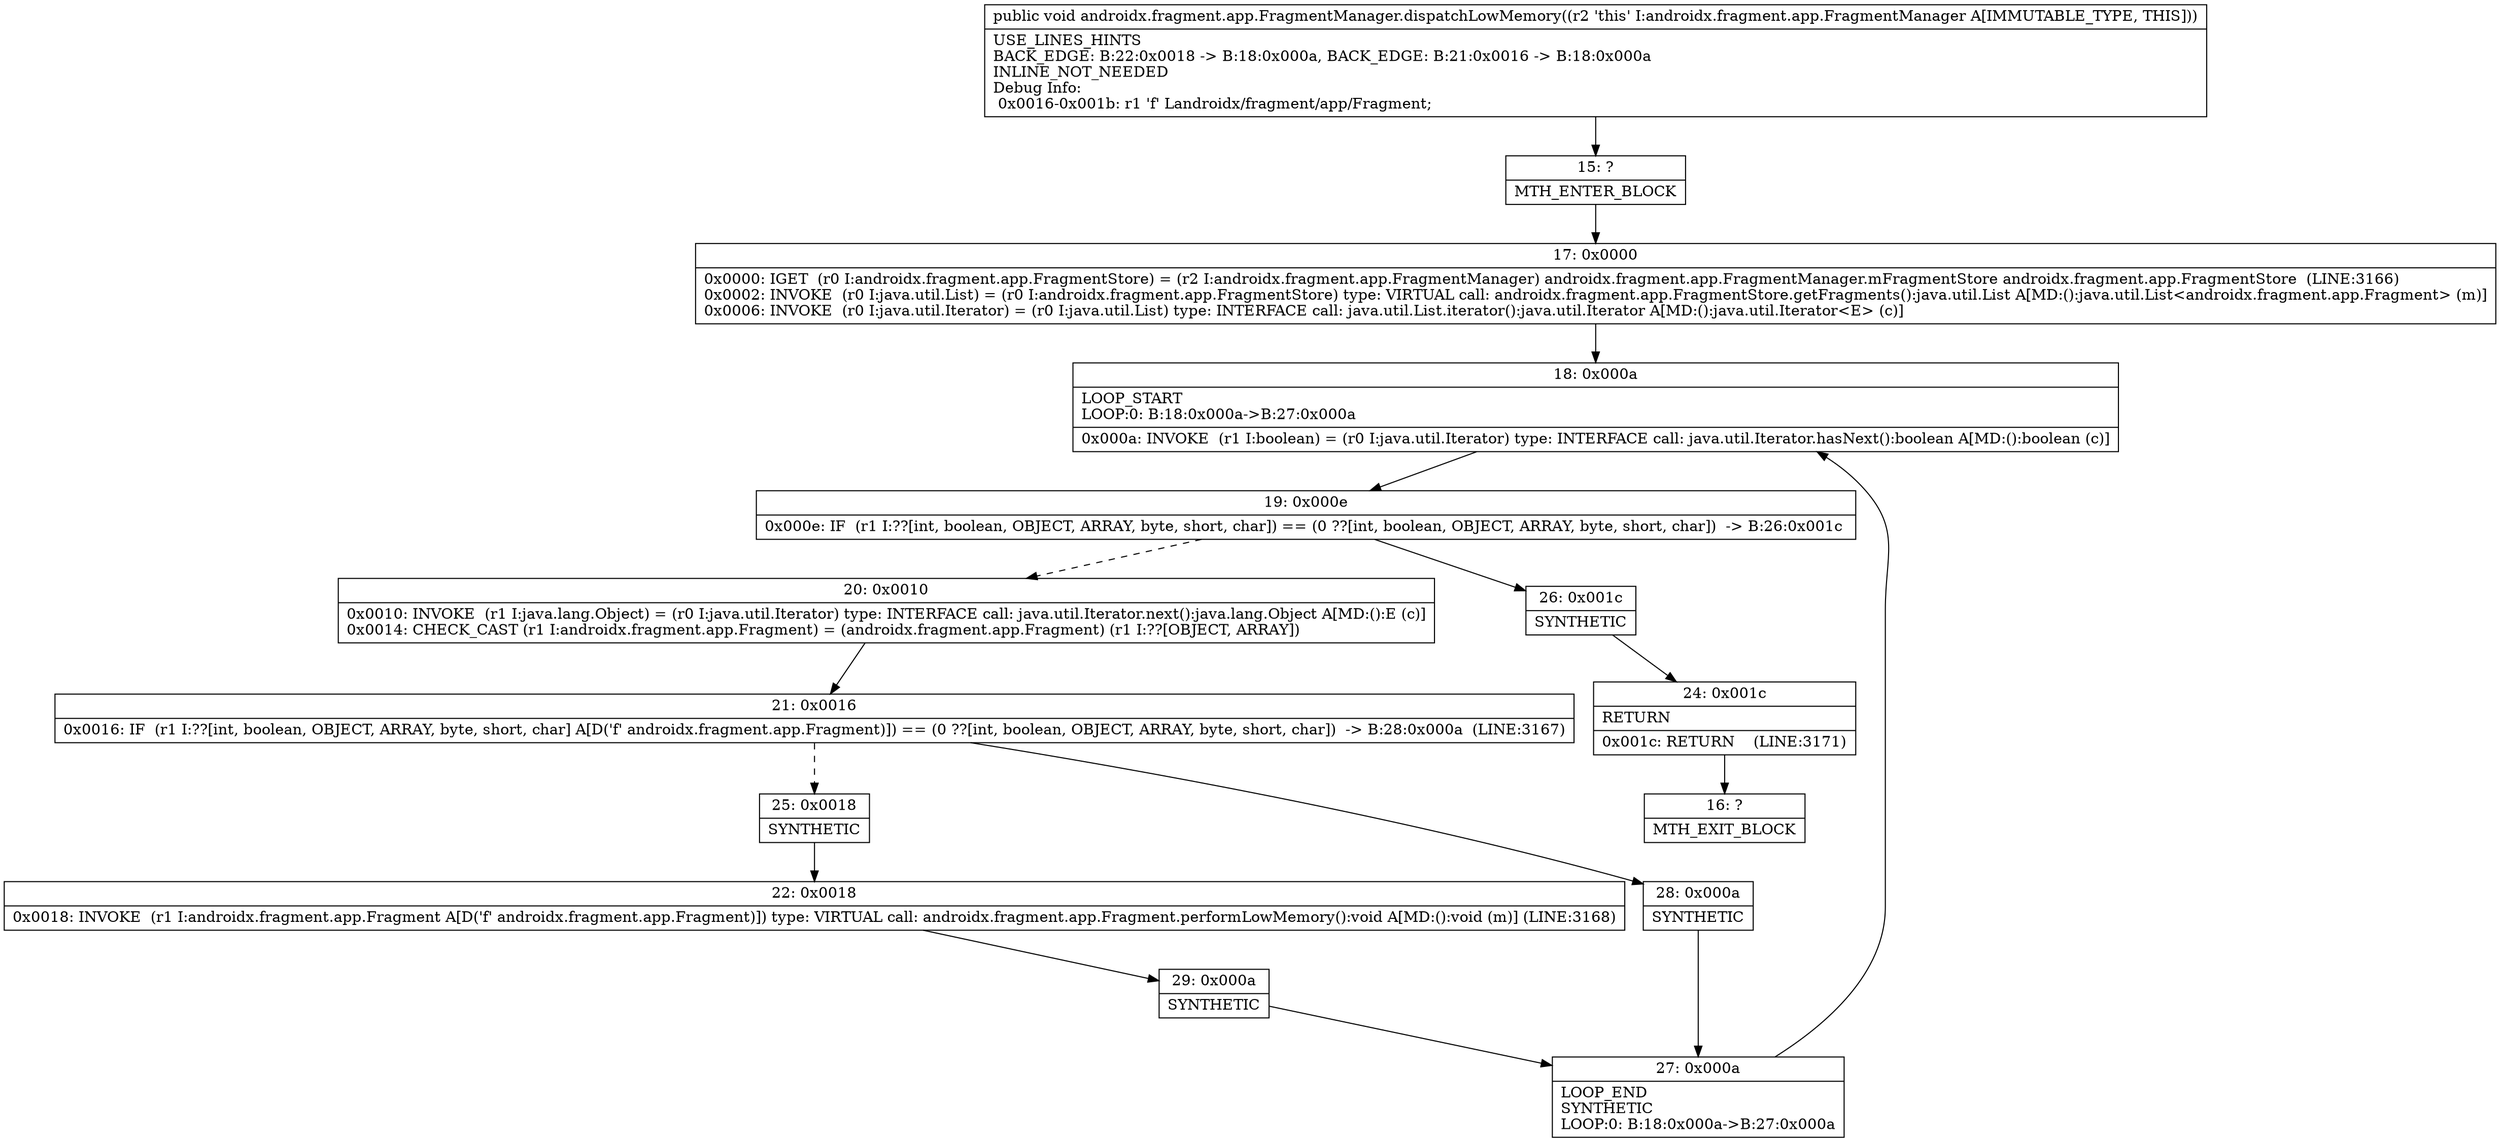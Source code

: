 digraph "CFG forandroidx.fragment.app.FragmentManager.dispatchLowMemory()V" {
Node_15 [shape=record,label="{15\:\ ?|MTH_ENTER_BLOCK\l}"];
Node_17 [shape=record,label="{17\:\ 0x0000|0x0000: IGET  (r0 I:androidx.fragment.app.FragmentStore) = (r2 I:androidx.fragment.app.FragmentManager) androidx.fragment.app.FragmentManager.mFragmentStore androidx.fragment.app.FragmentStore  (LINE:3166)\l0x0002: INVOKE  (r0 I:java.util.List) = (r0 I:androidx.fragment.app.FragmentStore) type: VIRTUAL call: androidx.fragment.app.FragmentStore.getFragments():java.util.List A[MD:():java.util.List\<androidx.fragment.app.Fragment\> (m)]\l0x0006: INVOKE  (r0 I:java.util.Iterator) = (r0 I:java.util.List) type: INTERFACE call: java.util.List.iterator():java.util.Iterator A[MD:():java.util.Iterator\<E\> (c)]\l}"];
Node_18 [shape=record,label="{18\:\ 0x000a|LOOP_START\lLOOP:0: B:18:0x000a\-\>B:27:0x000a\l|0x000a: INVOKE  (r1 I:boolean) = (r0 I:java.util.Iterator) type: INTERFACE call: java.util.Iterator.hasNext():boolean A[MD:():boolean (c)]\l}"];
Node_19 [shape=record,label="{19\:\ 0x000e|0x000e: IF  (r1 I:??[int, boolean, OBJECT, ARRAY, byte, short, char]) == (0 ??[int, boolean, OBJECT, ARRAY, byte, short, char])  \-\> B:26:0x001c \l}"];
Node_20 [shape=record,label="{20\:\ 0x0010|0x0010: INVOKE  (r1 I:java.lang.Object) = (r0 I:java.util.Iterator) type: INTERFACE call: java.util.Iterator.next():java.lang.Object A[MD:():E (c)]\l0x0014: CHECK_CAST (r1 I:androidx.fragment.app.Fragment) = (androidx.fragment.app.Fragment) (r1 I:??[OBJECT, ARRAY]) \l}"];
Node_21 [shape=record,label="{21\:\ 0x0016|0x0016: IF  (r1 I:??[int, boolean, OBJECT, ARRAY, byte, short, char] A[D('f' androidx.fragment.app.Fragment)]) == (0 ??[int, boolean, OBJECT, ARRAY, byte, short, char])  \-\> B:28:0x000a  (LINE:3167)\l}"];
Node_25 [shape=record,label="{25\:\ 0x0018|SYNTHETIC\l}"];
Node_22 [shape=record,label="{22\:\ 0x0018|0x0018: INVOKE  (r1 I:androidx.fragment.app.Fragment A[D('f' androidx.fragment.app.Fragment)]) type: VIRTUAL call: androidx.fragment.app.Fragment.performLowMemory():void A[MD:():void (m)] (LINE:3168)\l}"];
Node_29 [shape=record,label="{29\:\ 0x000a|SYNTHETIC\l}"];
Node_27 [shape=record,label="{27\:\ 0x000a|LOOP_END\lSYNTHETIC\lLOOP:0: B:18:0x000a\-\>B:27:0x000a\l}"];
Node_28 [shape=record,label="{28\:\ 0x000a|SYNTHETIC\l}"];
Node_26 [shape=record,label="{26\:\ 0x001c|SYNTHETIC\l}"];
Node_24 [shape=record,label="{24\:\ 0x001c|RETURN\l|0x001c: RETURN    (LINE:3171)\l}"];
Node_16 [shape=record,label="{16\:\ ?|MTH_EXIT_BLOCK\l}"];
MethodNode[shape=record,label="{public void androidx.fragment.app.FragmentManager.dispatchLowMemory((r2 'this' I:androidx.fragment.app.FragmentManager A[IMMUTABLE_TYPE, THIS]))  | USE_LINES_HINTS\lBACK_EDGE: B:22:0x0018 \-\> B:18:0x000a, BACK_EDGE: B:21:0x0016 \-\> B:18:0x000a\lINLINE_NOT_NEEDED\lDebug Info:\l  0x0016\-0x001b: r1 'f' Landroidx\/fragment\/app\/Fragment;\l}"];
MethodNode -> Node_15;Node_15 -> Node_17;
Node_17 -> Node_18;
Node_18 -> Node_19;
Node_19 -> Node_20[style=dashed];
Node_19 -> Node_26;
Node_20 -> Node_21;
Node_21 -> Node_25[style=dashed];
Node_21 -> Node_28;
Node_25 -> Node_22;
Node_22 -> Node_29;
Node_29 -> Node_27;
Node_27 -> Node_18;
Node_28 -> Node_27;
Node_26 -> Node_24;
Node_24 -> Node_16;
}

